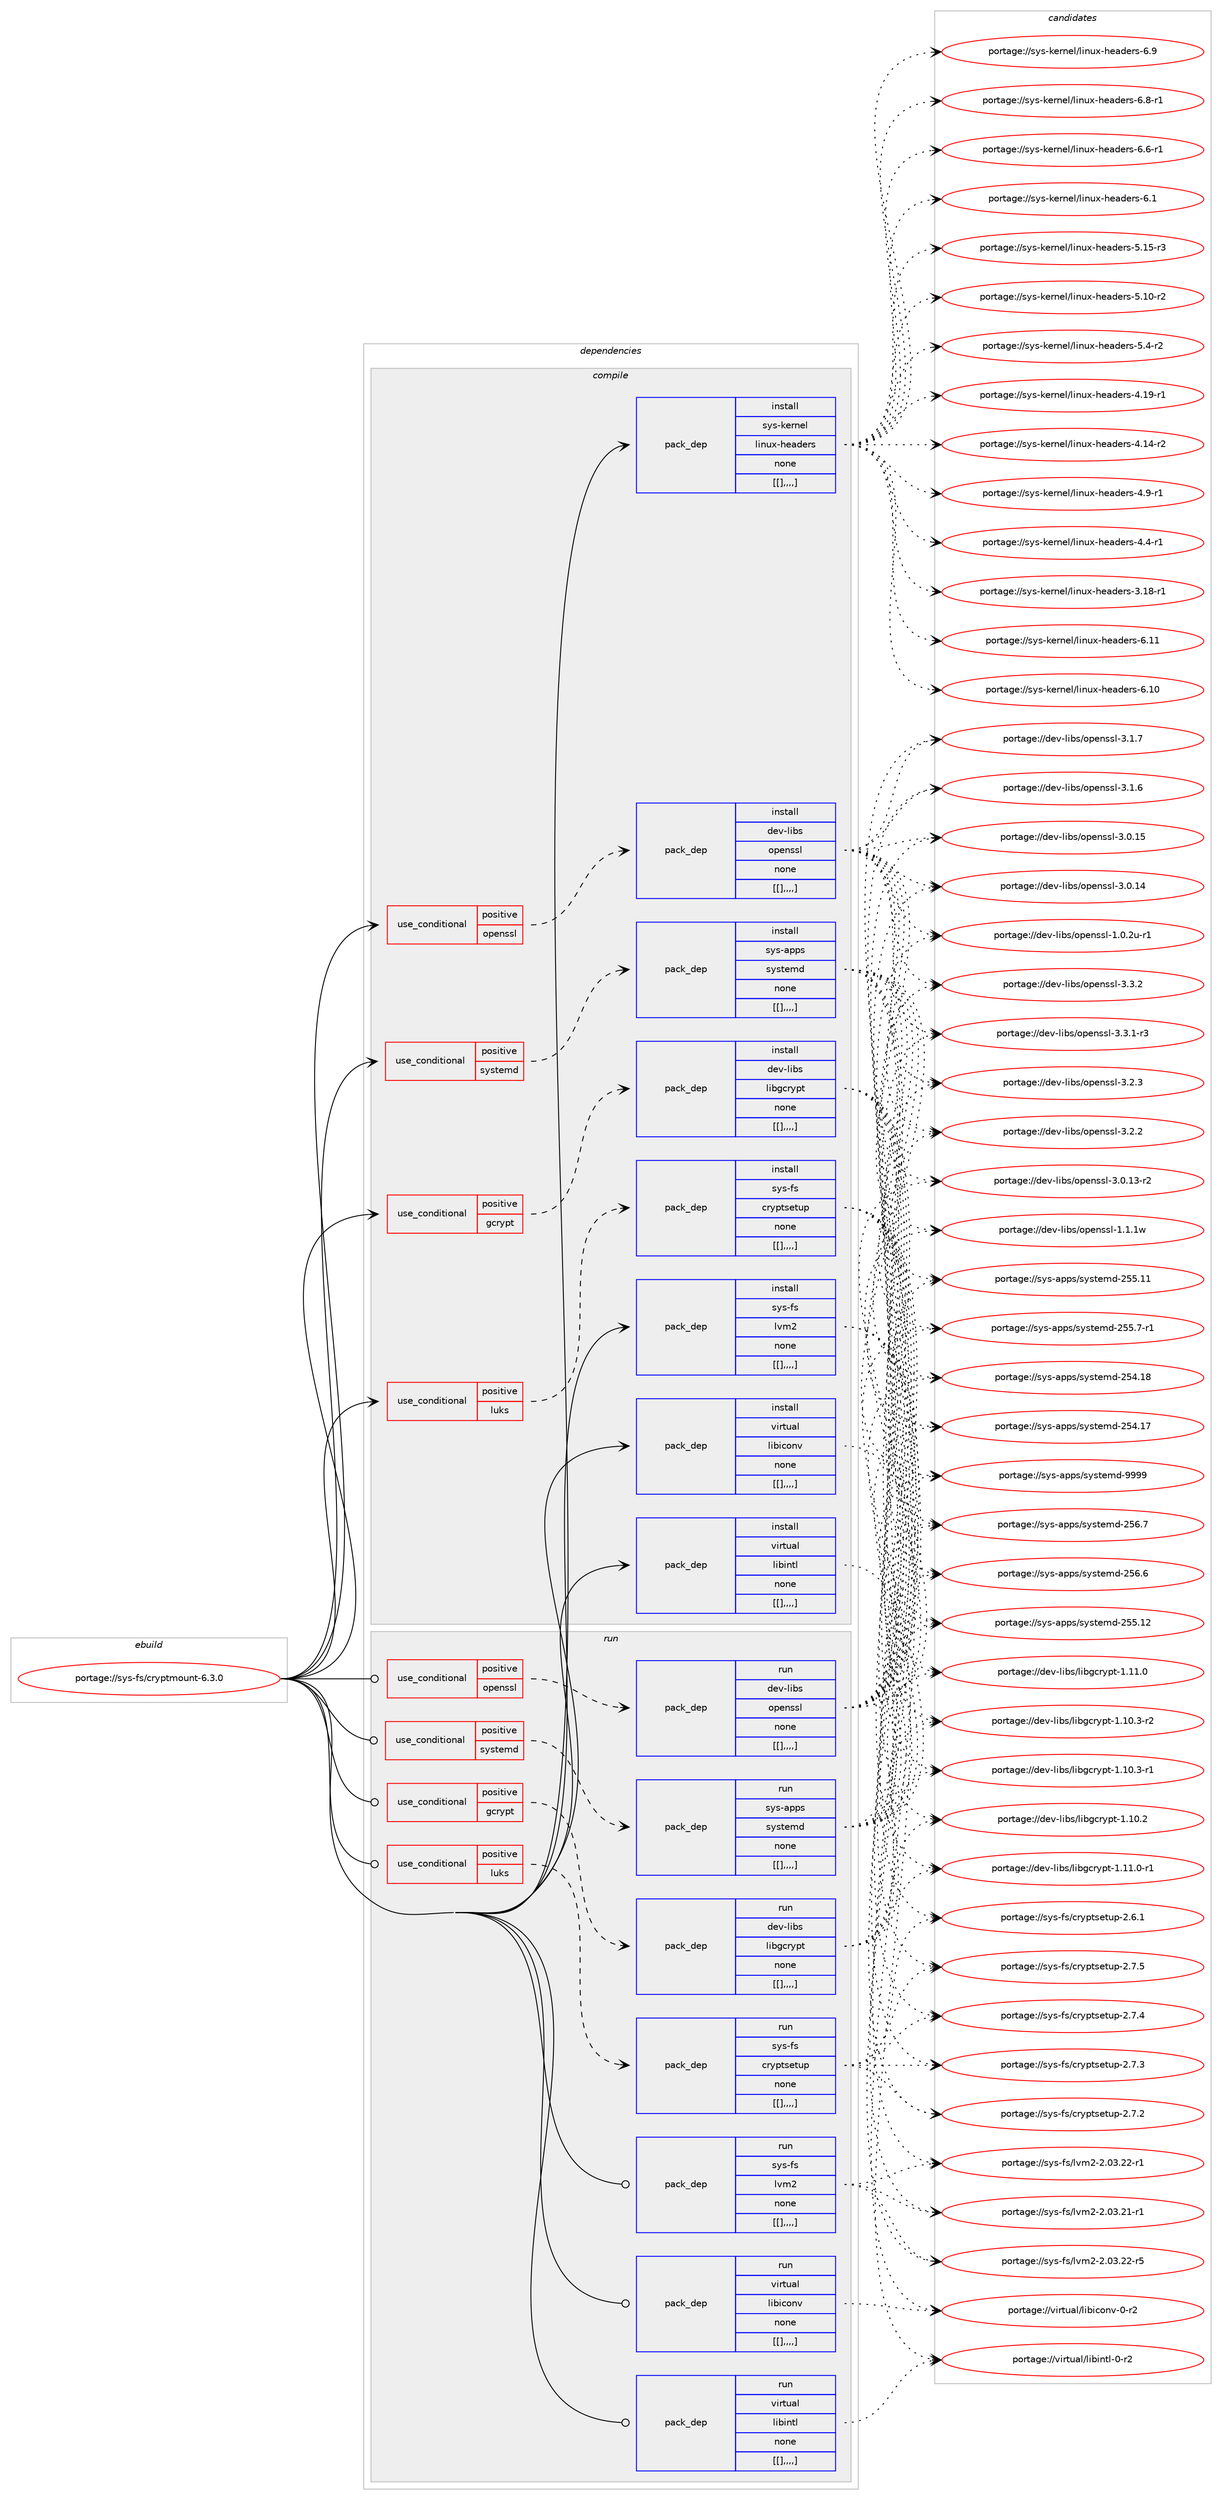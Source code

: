 digraph prolog {

# *************
# Graph options
# *************

newrank=true;
concentrate=true;
compound=true;
graph [rankdir=LR,fontname=Helvetica,fontsize=10,ranksep=1.5];#, ranksep=2.5, nodesep=0.2];
edge  [arrowhead=vee];
node  [fontname=Helvetica,fontsize=10];

# **********
# The ebuild
# **********

subgraph cluster_leftcol {
color=gray;
label=<<i>ebuild</i>>;
id [label="portage://sys-fs/cryptmount-6.3.0", color=red, width=4, href="../sys-fs/cryptmount-6.3.0.svg"];
}

# ****************
# The dependencies
# ****************

subgraph cluster_midcol {
color=gray;
label=<<i>dependencies</i>>;
subgraph cluster_compile {
fillcolor="#eeeeee";
style=filled;
label=<<i>compile</i>>;
subgraph cond122889 {
dependency459587 [label=<<TABLE BORDER="0" CELLBORDER="1" CELLSPACING="0" CELLPADDING="4"><TR><TD ROWSPAN="3" CELLPADDING="10">use_conditional</TD></TR><TR><TD>positive</TD></TR><TR><TD>gcrypt</TD></TR></TABLE>>, shape=none, color=red];
subgraph pack333459 {
dependency459607 [label=<<TABLE BORDER="0" CELLBORDER="1" CELLSPACING="0" CELLPADDING="4" WIDTH="220"><TR><TD ROWSPAN="6" CELLPADDING="30">pack_dep</TD></TR><TR><TD WIDTH="110">install</TD></TR><TR><TD>dev-libs</TD></TR><TR><TD>libgcrypt</TD></TR><TR><TD>none</TD></TR><TR><TD>[[],,,,]</TD></TR></TABLE>>, shape=none, color=blue];
}
dependency459587:e -> dependency459607:w [weight=20,style="dashed",arrowhead="vee"];
}
id:e -> dependency459587:w [weight=20,style="solid",arrowhead="vee"];
subgraph cond122908 {
dependency459613 [label=<<TABLE BORDER="0" CELLBORDER="1" CELLSPACING="0" CELLPADDING="4"><TR><TD ROWSPAN="3" CELLPADDING="10">use_conditional</TD></TR><TR><TD>positive</TD></TR><TR><TD>luks</TD></TR></TABLE>>, shape=none, color=red];
subgraph pack333477 {
dependency459650 [label=<<TABLE BORDER="0" CELLBORDER="1" CELLSPACING="0" CELLPADDING="4" WIDTH="220"><TR><TD ROWSPAN="6" CELLPADDING="30">pack_dep</TD></TR><TR><TD WIDTH="110">install</TD></TR><TR><TD>sys-fs</TD></TR><TR><TD>cryptsetup</TD></TR><TR><TD>none</TD></TR><TR><TD>[[],,,,]</TD></TR></TABLE>>, shape=none, color=blue];
}
dependency459613:e -> dependency459650:w [weight=20,style="dashed",arrowhead="vee"];
}
id:e -> dependency459613:w [weight=20,style="solid",arrowhead="vee"];
subgraph cond122923 {
dependency459658 [label=<<TABLE BORDER="0" CELLBORDER="1" CELLSPACING="0" CELLPADDING="4"><TR><TD ROWSPAN="3" CELLPADDING="10">use_conditional</TD></TR><TR><TD>positive</TD></TR><TR><TD>openssl</TD></TR></TABLE>>, shape=none, color=red];
subgraph pack333512 {
dependency459698 [label=<<TABLE BORDER="0" CELLBORDER="1" CELLSPACING="0" CELLPADDING="4" WIDTH="220"><TR><TD ROWSPAN="6" CELLPADDING="30">pack_dep</TD></TR><TR><TD WIDTH="110">install</TD></TR><TR><TD>dev-libs</TD></TR><TR><TD>openssl</TD></TR><TR><TD>none</TD></TR><TR><TD>[[],,,,]</TD></TR></TABLE>>, shape=none, color=blue];
}
dependency459658:e -> dependency459698:w [weight=20,style="dashed",arrowhead="vee"];
}
id:e -> dependency459658:w [weight=20,style="solid",arrowhead="vee"];
subgraph cond122938 {
dependency459703 [label=<<TABLE BORDER="0" CELLBORDER="1" CELLSPACING="0" CELLPADDING="4"><TR><TD ROWSPAN="3" CELLPADDING="10">use_conditional</TD></TR><TR><TD>positive</TD></TR><TR><TD>systemd</TD></TR></TABLE>>, shape=none, color=red];
subgraph pack333531 {
dependency459720 [label=<<TABLE BORDER="0" CELLBORDER="1" CELLSPACING="0" CELLPADDING="4" WIDTH="220"><TR><TD ROWSPAN="6" CELLPADDING="30">pack_dep</TD></TR><TR><TD WIDTH="110">install</TD></TR><TR><TD>sys-apps</TD></TR><TR><TD>systemd</TD></TR><TR><TD>none</TD></TR><TR><TD>[[],,,,]</TD></TR></TABLE>>, shape=none, color=blue];
}
dependency459703:e -> dependency459720:w [weight=20,style="dashed",arrowhead="vee"];
}
id:e -> dependency459703:w [weight=20,style="solid",arrowhead="vee"];
subgraph pack333554 {
dependency459744 [label=<<TABLE BORDER="0" CELLBORDER="1" CELLSPACING="0" CELLPADDING="4" WIDTH="220"><TR><TD ROWSPAN="6" CELLPADDING="30">pack_dep</TD></TR><TR><TD WIDTH="110">install</TD></TR><TR><TD>sys-fs</TD></TR><TR><TD>lvm2</TD></TR><TR><TD>none</TD></TR><TR><TD>[[],,,,]</TD></TR></TABLE>>, shape=none, color=blue];
}
id:e -> dependency459744:w [weight=20,style="solid",arrowhead="vee"];
subgraph pack333579 {
dependency459809 [label=<<TABLE BORDER="0" CELLBORDER="1" CELLSPACING="0" CELLPADDING="4" WIDTH="220"><TR><TD ROWSPAN="6" CELLPADDING="30">pack_dep</TD></TR><TR><TD WIDTH="110">install</TD></TR><TR><TD>sys-kernel</TD></TR><TR><TD>linux-headers</TD></TR><TR><TD>none</TD></TR><TR><TD>[[],,,,]</TD></TR></TABLE>>, shape=none, color=blue];
}
id:e -> dependency459809:w [weight=20,style="solid",arrowhead="vee"];
subgraph pack333619 {
dependency459861 [label=<<TABLE BORDER="0" CELLBORDER="1" CELLSPACING="0" CELLPADDING="4" WIDTH="220"><TR><TD ROWSPAN="6" CELLPADDING="30">pack_dep</TD></TR><TR><TD WIDTH="110">install</TD></TR><TR><TD>virtual</TD></TR><TR><TD>libiconv</TD></TR><TR><TD>none</TD></TR><TR><TD>[[],,,,]</TD></TR></TABLE>>, shape=none, color=blue];
}
id:e -> dependency459861:w [weight=20,style="solid",arrowhead="vee"];
subgraph pack333644 {
dependency459915 [label=<<TABLE BORDER="0" CELLBORDER="1" CELLSPACING="0" CELLPADDING="4" WIDTH="220"><TR><TD ROWSPAN="6" CELLPADDING="30">pack_dep</TD></TR><TR><TD WIDTH="110">install</TD></TR><TR><TD>virtual</TD></TR><TR><TD>libintl</TD></TR><TR><TD>none</TD></TR><TR><TD>[[],,,,]</TD></TR></TABLE>>, shape=none, color=blue];
}
id:e -> dependency459915:w [weight=20,style="solid",arrowhead="vee"];
}
subgraph cluster_compileandrun {
fillcolor="#eeeeee";
style=filled;
label=<<i>compile and run</i>>;
}
subgraph cluster_run {
fillcolor="#eeeeee";
style=filled;
label=<<i>run</i>>;
subgraph cond123003 {
dependency459939 [label=<<TABLE BORDER="0" CELLBORDER="1" CELLSPACING="0" CELLPADDING="4"><TR><TD ROWSPAN="3" CELLPADDING="10">use_conditional</TD></TR><TR><TD>positive</TD></TR><TR><TD>gcrypt</TD></TR></TABLE>>, shape=none, color=red];
subgraph pack333697 {
dependency459990 [label=<<TABLE BORDER="0" CELLBORDER="1" CELLSPACING="0" CELLPADDING="4" WIDTH="220"><TR><TD ROWSPAN="6" CELLPADDING="30">pack_dep</TD></TR><TR><TD WIDTH="110">run</TD></TR><TR><TD>dev-libs</TD></TR><TR><TD>libgcrypt</TD></TR><TR><TD>none</TD></TR><TR><TD>[[],,,,]</TD></TR></TABLE>>, shape=none, color=blue];
}
dependency459939:e -> dependency459990:w [weight=20,style="dashed",arrowhead="vee"];
}
id:e -> dependency459939:w [weight=20,style="solid",arrowhead="odot"];
subgraph cond123019 {
dependency459996 [label=<<TABLE BORDER="0" CELLBORDER="1" CELLSPACING="0" CELLPADDING="4"><TR><TD ROWSPAN="3" CELLPADDING="10">use_conditional</TD></TR><TR><TD>positive</TD></TR><TR><TD>luks</TD></TR></TABLE>>, shape=none, color=red];
subgraph pack333742 {
dependency459999 [label=<<TABLE BORDER="0" CELLBORDER="1" CELLSPACING="0" CELLPADDING="4" WIDTH="220"><TR><TD ROWSPAN="6" CELLPADDING="30">pack_dep</TD></TR><TR><TD WIDTH="110">run</TD></TR><TR><TD>sys-fs</TD></TR><TR><TD>cryptsetup</TD></TR><TR><TD>none</TD></TR><TR><TD>[[],,,,]</TD></TR></TABLE>>, shape=none, color=blue];
}
dependency459996:e -> dependency459999:w [weight=20,style="dashed",arrowhead="vee"];
}
id:e -> dependency459996:w [weight=20,style="solid",arrowhead="odot"];
subgraph cond123028 {
dependency460060 [label=<<TABLE BORDER="0" CELLBORDER="1" CELLSPACING="0" CELLPADDING="4"><TR><TD ROWSPAN="3" CELLPADDING="10">use_conditional</TD></TR><TR><TD>positive</TD></TR><TR><TD>openssl</TD></TR></TABLE>>, shape=none, color=red];
subgraph pack333787 {
dependency460081 [label=<<TABLE BORDER="0" CELLBORDER="1" CELLSPACING="0" CELLPADDING="4" WIDTH="220"><TR><TD ROWSPAN="6" CELLPADDING="30">pack_dep</TD></TR><TR><TD WIDTH="110">run</TD></TR><TR><TD>dev-libs</TD></TR><TR><TD>openssl</TD></TR><TR><TD>none</TD></TR><TR><TD>[[],,,,]</TD></TR></TABLE>>, shape=none, color=blue];
}
dependency460060:e -> dependency460081:w [weight=20,style="dashed",arrowhead="vee"];
}
id:e -> dependency460060:w [weight=20,style="solid",arrowhead="odot"];
subgraph cond123050 {
dependency460103 [label=<<TABLE BORDER="0" CELLBORDER="1" CELLSPACING="0" CELLPADDING="4"><TR><TD ROWSPAN="3" CELLPADDING="10">use_conditional</TD></TR><TR><TD>positive</TD></TR><TR><TD>systemd</TD></TR></TABLE>>, shape=none, color=red];
subgraph pack333888 {
dependency460201 [label=<<TABLE BORDER="0" CELLBORDER="1" CELLSPACING="0" CELLPADDING="4" WIDTH="220"><TR><TD ROWSPAN="6" CELLPADDING="30">pack_dep</TD></TR><TR><TD WIDTH="110">run</TD></TR><TR><TD>sys-apps</TD></TR><TR><TD>systemd</TD></TR><TR><TD>none</TD></TR><TR><TD>[[],,,,]</TD></TR></TABLE>>, shape=none, color=blue];
}
dependency460103:e -> dependency460201:w [weight=20,style="dashed",arrowhead="vee"];
}
id:e -> dependency460103:w [weight=20,style="solid",arrowhead="odot"];
subgraph pack333892 {
dependency460223 [label=<<TABLE BORDER="0" CELLBORDER="1" CELLSPACING="0" CELLPADDING="4" WIDTH="220"><TR><TD ROWSPAN="6" CELLPADDING="30">pack_dep</TD></TR><TR><TD WIDTH="110">run</TD></TR><TR><TD>sys-fs</TD></TR><TR><TD>lvm2</TD></TR><TR><TD>none</TD></TR><TR><TD>[[],,,,]</TD></TR></TABLE>>, shape=none, color=blue];
}
id:e -> dependency460223:w [weight=20,style="solid",arrowhead="odot"];
subgraph pack333912 {
dependency460230 [label=<<TABLE BORDER="0" CELLBORDER="1" CELLSPACING="0" CELLPADDING="4" WIDTH="220"><TR><TD ROWSPAN="6" CELLPADDING="30">pack_dep</TD></TR><TR><TD WIDTH="110">run</TD></TR><TR><TD>virtual</TD></TR><TR><TD>libiconv</TD></TR><TR><TD>none</TD></TR><TR><TD>[[],,,,]</TD></TR></TABLE>>, shape=none, color=blue];
}
id:e -> dependency460230:w [weight=20,style="solid",arrowhead="odot"];
subgraph pack333925 {
dependency460263 [label=<<TABLE BORDER="0" CELLBORDER="1" CELLSPACING="0" CELLPADDING="4" WIDTH="220"><TR><TD ROWSPAN="6" CELLPADDING="30">pack_dep</TD></TR><TR><TD WIDTH="110">run</TD></TR><TR><TD>virtual</TD></TR><TR><TD>libintl</TD></TR><TR><TD>none</TD></TR><TR><TD>[[],,,,]</TD></TR></TABLE>>, shape=none, color=blue];
}
id:e -> dependency460263:w [weight=20,style="solid",arrowhead="odot"];
}
}

# **************
# The candidates
# **************

subgraph cluster_choices {
rank=same;
color=gray;
label=<<i>candidates</i>>;

subgraph choice332620 {
color=black;
nodesep=1;
choice1001011184510810598115471081059810399114121112116454946494946484511449 [label="portage://dev-libs/libgcrypt-1.11.0-r1", color=red, width=4,href="../dev-libs/libgcrypt-1.11.0-r1.svg"];
choice100101118451081059811547108105981039911412111211645494649494648 [label="portage://dev-libs/libgcrypt-1.11.0", color=red, width=4,href="../dev-libs/libgcrypt-1.11.0.svg"];
choice1001011184510810598115471081059810399114121112116454946494846514511450 [label="portage://dev-libs/libgcrypt-1.10.3-r2", color=red, width=4,href="../dev-libs/libgcrypt-1.10.3-r2.svg"];
choice1001011184510810598115471081059810399114121112116454946494846514511449 [label="portage://dev-libs/libgcrypt-1.10.3-r1", color=red, width=4,href="../dev-libs/libgcrypt-1.10.3-r1.svg"];
choice100101118451081059811547108105981039911412111211645494649484650 [label="portage://dev-libs/libgcrypt-1.10.2", color=red, width=4,href="../dev-libs/libgcrypt-1.10.2.svg"];
dependency459607:e -> choice1001011184510810598115471081059810399114121112116454946494946484511449:w [style=dotted,weight="100"];
dependency459607:e -> choice100101118451081059811547108105981039911412111211645494649494648:w [style=dotted,weight="100"];
dependency459607:e -> choice1001011184510810598115471081059810399114121112116454946494846514511450:w [style=dotted,weight="100"];
dependency459607:e -> choice1001011184510810598115471081059810399114121112116454946494846514511449:w [style=dotted,weight="100"];
dependency459607:e -> choice100101118451081059811547108105981039911412111211645494649484650:w [style=dotted,weight="100"];
}
subgraph choice332656 {
color=black;
nodesep=1;
choice115121115451021154799114121112116115101116117112455046554653 [label="portage://sys-fs/cryptsetup-2.7.5", color=red, width=4,href="../sys-fs/cryptsetup-2.7.5.svg"];
choice115121115451021154799114121112116115101116117112455046554652 [label="portage://sys-fs/cryptsetup-2.7.4", color=red, width=4,href="../sys-fs/cryptsetup-2.7.4.svg"];
choice115121115451021154799114121112116115101116117112455046554651 [label="portage://sys-fs/cryptsetup-2.7.3", color=red, width=4,href="../sys-fs/cryptsetup-2.7.3.svg"];
choice115121115451021154799114121112116115101116117112455046554650 [label="portage://sys-fs/cryptsetup-2.7.2", color=red, width=4,href="../sys-fs/cryptsetup-2.7.2.svg"];
choice115121115451021154799114121112116115101116117112455046544649 [label="portage://sys-fs/cryptsetup-2.6.1", color=red, width=4,href="../sys-fs/cryptsetup-2.6.1.svg"];
dependency459650:e -> choice115121115451021154799114121112116115101116117112455046554653:w [style=dotted,weight="100"];
dependency459650:e -> choice115121115451021154799114121112116115101116117112455046554652:w [style=dotted,weight="100"];
dependency459650:e -> choice115121115451021154799114121112116115101116117112455046554651:w [style=dotted,weight="100"];
dependency459650:e -> choice115121115451021154799114121112116115101116117112455046554650:w [style=dotted,weight="100"];
dependency459650:e -> choice115121115451021154799114121112116115101116117112455046544649:w [style=dotted,weight="100"];
}
subgraph choice332672 {
color=black;
nodesep=1;
choice100101118451081059811547111112101110115115108455146514650 [label="portage://dev-libs/openssl-3.3.2", color=red, width=4,href="../dev-libs/openssl-3.3.2.svg"];
choice1001011184510810598115471111121011101151151084551465146494511451 [label="portage://dev-libs/openssl-3.3.1-r3", color=red, width=4,href="../dev-libs/openssl-3.3.1-r3.svg"];
choice100101118451081059811547111112101110115115108455146504651 [label="portage://dev-libs/openssl-3.2.3", color=red, width=4,href="../dev-libs/openssl-3.2.3.svg"];
choice100101118451081059811547111112101110115115108455146504650 [label="portage://dev-libs/openssl-3.2.2", color=red, width=4,href="../dev-libs/openssl-3.2.2.svg"];
choice100101118451081059811547111112101110115115108455146494655 [label="portage://dev-libs/openssl-3.1.7", color=red, width=4,href="../dev-libs/openssl-3.1.7.svg"];
choice100101118451081059811547111112101110115115108455146494654 [label="portage://dev-libs/openssl-3.1.6", color=red, width=4,href="../dev-libs/openssl-3.1.6.svg"];
choice10010111845108105981154711111210111011511510845514648464953 [label="portage://dev-libs/openssl-3.0.15", color=red, width=4,href="../dev-libs/openssl-3.0.15.svg"];
choice10010111845108105981154711111210111011511510845514648464952 [label="portage://dev-libs/openssl-3.0.14", color=red, width=4,href="../dev-libs/openssl-3.0.14.svg"];
choice100101118451081059811547111112101110115115108455146484649514511450 [label="portage://dev-libs/openssl-3.0.13-r2", color=red, width=4,href="../dev-libs/openssl-3.0.13-r2.svg"];
choice100101118451081059811547111112101110115115108454946494649119 [label="portage://dev-libs/openssl-1.1.1w", color=red, width=4,href="../dev-libs/openssl-1.1.1w.svg"];
choice1001011184510810598115471111121011101151151084549464846501174511449 [label="portage://dev-libs/openssl-1.0.2u-r1", color=red, width=4,href="../dev-libs/openssl-1.0.2u-r1.svg"];
dependency459698:e -> choice100101118451081059811547111112101110115115108455146514650:w [style=dotted,weight="100"];
dependency459698:e -> choice1001011184510810598115471111121011101151151084551465146494511451:w [style=dotted,weight="100"];
dependency459698:e -> choice100101118451081059811547111112101110115115108455146504651:w [style=dotted,weight="100"];
dependency459698:e -> choice100101118451081059811547111112101110115115108455146504650:w [style=dotted,weight="100"];
dependency459698:e -> choice100101118451081059811547111112101110115115108455146494655:w [style=dotted,weight="100"];
dependency459698:e -> choice100101118451081059811547111112101110115115108455146494654:w [style=dotted,weight="100"];
dependency459698:e -> choice10010111845108105981154711111210111011511510845514648464953:w [style=dotted,weight="100"];
dependency459698:e -> choice10010111845108105981154711111210111011511510845514648464952:w [style=dotted,weight="100"];
dependency459698:e -> choice100101118451081059811547111112101110115115108455146484649514511450:w [style=dotted,weight="100"];
dependency459698:e -> choice100101118451081059811547111112101110115115108454946494649119:w [style=dotted,weight="100"];
dependency459698:e -> choice1001011184510810598115471111121011101151151084549464846501174511449:w [style=dotted,weight="100"];
}
subgraph choice332683 {
color=black;
nodesep=1;
choice1151211154597112112115471151211151161011091004557575757 [label="portage://sys-apps/systemd-9999", color=red, width=4,href="../sys-apps/systemd-9999.svg"];
choice115121115459711211211547115121115116101109100455053544655 [label="portage://sys-apps/systemd-256.7", color=red, width=4,href="../sys-apps/systemd-256.7.svg"];
choice115121115459711211211547115121115116101109100455053544654 [label="portage://sys-apps/systemd-256.6", color=red, width=4,href="../sys-apps/systemd-256.6.svg"];
choice11512111545971121121154711512111511610110910045505353464950 [label="portage://sys-apps/systemd-255.12", color=red, width=4,href="../sys-apps/systemd-255.12.svg"];
choice11512111545971121121154711512111511610110910045505353464949 [label="portage://sys-apps/systemd-255.11", color=red, width=4,href="../sys-apps/systemd-255.11.svg"];
choice1151211154597112112115471151211151161011091004550535346554511449 [label="portage://sys-apps/systemd-255.7-r1", color=red, width=4,href="../sys-apps/systemd-255.7-r1.svg"];
choice11512111545971121121154711512111511610110910045505352464956 [label="portage://sys-apps/systemd-254.18", color=red, width=4,href="../sys-apps/systemd-254.18.svg"];
choice11512111545971121121154711512111511610110910045505352464955 [label="portage://sys-apps/systemd-254.17", color=red, width=4,href="../sys-apps/systemd-254.17.svg"];
dependency459720:e -> choice1151211154597112112115471151211151161011091004557575757:w [style=dotted,weight="100"];
dependency459720:e -> choice115121115459711211211547115121115116101109100455053544655:w [style=dotted,weight="100"];
dependency459720:e -> choice115121115459711211211547115121115116101109100455053544654:w [style=dotted,weight="100"];
dependency459720:e -> choice11512111545971121121154711512111511610110910045505353464950:w [style=dotted,weight="100"];
dependency459720:e -> choice11512111545971121121154711512111511610110910045505353464949:w [style=dotted,weight="100"];
dependency459720:e -> choice1151211154597112112115471151211151161011091004550535346554511449:w [style=dotted,weight="100"];
dependency459720:e -> choice11512111545971121121154711512111511610110910045505352464956:w [style=dotted,weight="100"];
dependency459720:e -> choice11512111545971121121154711512111511610110910045505352464955:w [style=dotted,weight="100"];
}
subgraph choice332690 {
color=black;
nodesep=1;
choice11512111545102115471081181095045504648514650504511453 [label="portage://sys-fs/lvm2-2.03.22-r5", color=red, width=4,href="../sys-fs/lvm2-2.03.22-r5.svg"];
choice11512111545102115471081181095045504648514650504511449 [label="portage://sys-fs/lvm2-2.03.22-r1", color=red, width=4,href="../sys-fs/lvm2-2.03.22-r1.svg"];
choice11512111545102115471081181095045504648514650494511449 [label="portage://sys-fs/lvm2-2.03.21-r1", color=red, width=4,href="../sys-fs/lvm2-2.03.21-r1.svg"];
dependency459744:e -> choice11512111545102115471081181095045504648514650504511453:w [style=dotted,weight="100"];
dependency459744:e -> choice11512111545102115471081181095045504648514650504511449:w [style=dotted,weight="100"];
dependency459744:e -> choice11512111545102115471081181095045504648514650494511449:w [style=dotted,weight="100"];
}
subgraph choice332702 {
color=black;
nodesep=1;
choice115121115451071011141101011084710810511011712045104101971001011141154554464949 [label="portage://sys-kernel/linux-headers-6.11", color=red, width=4,href="../sys-kernel/linux-headers-6.11.svg"];
choice115121115451071011141101011084710810511011712045104101971001011141154554464948 [label="portage://sys-kernel/linux-headers-6.10", color=red, width=4,href="../sys-kernel/linux-headers-6.10.svg"];
choice1151211154510710111411010110847108105110117120451041019710010111411545544657 [label="portage://sys-kernel/linux-headers-6.9", color=red, width=4,href="../sys-kernel/linux-headers-6.9.svg"];
choice11512111545107101114110101108471081051101171204510410197100101114115455446564511449 [label="portage://sys-kernel/linux-headers-6.8-r1", color=red, width=4,href="../sys-kernel/linux-headers-6.8-r1.svg"];
choice11512111545107101114110101108471081051101171204510410197100101114115455446544511449 [label="portage://sys-kernel/linux-headers-6.6-r1", color=red, width=4,href="../sys-kernel/linux-headers-6.6-r1.svg"];
choice1151211154510710111411010110847108105110117120451041019710010111411545544649 [label="portage://sys-kernel/linux-headers-6.1", color=red, width=4,href="../sys-kernel/linux-headers-6.1.svg"];
choice1151211154510710111411010110847108105110117120451041019710010111411545534649534511451 [label="portage://sys-kernel/linux-headers-5.15-r3", color=red, width=4,href="../sys-kernel/linux-headers-5.15-r3.svg"];
choice1151211154510710111411010110847108105110117120451041019710010111411545534649484511450 [label="portage://sys-kernel/linux-headers-5.10-r2", color=red, width=4,href="../sys-kernel/linux-headers-5.10-r2.svg"];
choice11512111545107101114110101108471081051101171204510410197100101114115455346524511450 [label="portage://sys-kernel/linux-headers-5.4-r2", color=red, width=4,href="../sys-kernel/linux-headers-5.4-r2.svg"];
choice1151211154510710111411010110847108105110117120451041019710010111411545524649574511449 [label="portage://sys-kernel/linux-headers-4.19-r1", color=red, width=4,href="../sys-kernel/linux-headers-4.19-r1.svg"];
choice1151211154510710111411010110847108105110117120451041019710010111411545524649524511450 [label="portage://sys-kernel/linux-headers-4.14-r2", color=red, width=4,href="../sys-kernel/linux-headers-4.14-r2.svg"];
choice11512111545107101114110101108471081051101171204510410197100101114115455246574511449 [label="portage://sys-kernel/linux-headers-4.9-r1", color=red, width=4,href="../sys-kernel/linux-headers-4.9-r1.svg"];
choice11512111545107101114110101108471081051101171204510410197100101114115455246524511449 [label="portage://sys-kernel/linux-headers-4.4-r1", color=red, width=4,href="../sys-kernel/linux-headers-4.4-r1.svg"];
choice1151211154510710111411010110847108105110117120451041019710010111411545514649564511449 [label="portage://sys-kernel/linux-headers-3.18-r1", color=red, width=4,href="../sys-kernel/linux-headers-3.18-r1.svg"];
dependency459809:e -> choice115121115451071011141101011084710810511011712045104101971001011141154554464949:w [style=dotted,weight="100"];
dependency459809:e -> choice115121115451071011141101011084710810511011712045104101971001011141154554464948:w [style=dotted,weight="100"];
dependency459809:e -> choice1151211154510710111411010110847108105110117120451041019710010111411545544657:w [style=dotted,weight="100"];
dependency459809:e -> choice11512111545107101114110101108471081051101171204510410197100101114115455446564511449:w [style=dotted,weight="100"];
dependency459809:e -> choice11512111545107101114110101108471081051101171204510410197100101114115455446544511449:w [style=dotted,weight="100"];
dependency459809:e -> choice1151211154510710111411010110847108105110117120451041019710010111411545544649:w [style=dotted,weight="100"];
dependency459809:e -> choice1151211154510710111411010110847108105110117120451041019710010111411545534649534511451:w [style=dotted,weight="100"];
dependency459809:e -> choice1151211154510710111411010110847108105110117120451041019710010111411545534649484511450:w [style=dotted,weight="100"];
dependency459809:e -> choice11512111545107101114110101108471081051101171204510410197100101114115455346524511450:w [style=dotted,weight="100"];
dependency459809:e -> choice1151211154510710111411010110847108105110117120451041019710010111411545524649574511449:w [style=dotted,weight="100"];
dependency459809:e -> choice1151211154510710111411010110847108105110117120451041019710010111411545524649524511450:w [style=dotted,weight="100"];
dependency459809:e -> choice11512111545107101114110101108471081051101171204510410197100101114115455246574511449:w [style=dotted,weight="100"];
dependency459809:e -> choice11512111545107101114110101108471081051101171204510410197100101114115455246524511449:w [style=dotted,weight="100"];
dependency459809:e -> choice1151211154510710111411010110847108105110117120451041019710010111411545514649564511449:w [style=dotted,weight="100"];
}
subgraph choice332724 {
color=black;
nodesep=1;
choice1181051141161179710847108105981059911111011845484511450 [label="portage://virtual/libiconv-0-r2", color=red, width=4,href="../virtual/libiconv-0-r2.svg"];
dependency459861:e -> choice1181051141161179710847108105981059911111011845484511450:w [style=dotted,weight="100"];
}
subgraph choice332726 {
color=black;
nodesep=1;
choice11810511411611797108471081059810511011610845484511450 [label="portage://virtual/libintl-0-r2", color=red, width=4,href="../virtual/libintl-0-r2.svg"];
dependency459915:e -> choice11810511411611797108471081059810511011610845484511450:w [style=dotted,weight="100"];
}
subgraph choice332730 {
color=black;
nodesep=1;
choice1001011184510810598115471081059810399114121112116454946494946484511449 [label="portage://dev-libs/libgcrypt-1.11.0-r1", color=red, width=4,href="../dev-libs/libgcrypt-1.11.0-r1.svg"];
choice100101118451081059811547108105981039911412111211645494649494648 [label="portage://dev-libs/libgcrypt-1.11.0", color=red, width=4,href="../dev-libs/libgcrypt-1.11.0.svg"];
choice1001011184510810598115471081059810399114121112116454946494846514511450 [label="portage://dev-libs/libgcrypt-1.10.3-r2", color=red, width=4,href="../dev-libs/libgcrypt-1.10.3-r2.svg"];
choice1001011184510810598115471081059810399114121112116454946494846514511449 [label="portage://dev-libs/libgcrypt-1.10.3-r1", color=red, width=4,href="../dev-libs/libgcrypt-1.10.3-r1.svg"];
choice100101118451081059811547108105981039911412111211645494649484650 [label="portage://dev-libs/libgcrypt-1.10.2", color=red, width=4,href="../dev-libs/libgcrypt-1.10.2.svg"];
dependency459990:e -> choice1001011184510810598115471081059810399114121112116454946494946484511449:w [style=dotted,weight="100"];
dependency459990:e -> choice100101118451081059811547108105981039911412111211645494649494648:w [style=dotted,weight="100"];
dependency459990:e -> choice1001011184510810598115471081059810399114121112116454946494846514511450:w [style=dotted,weight="100"];
dependency459990:e -> choice1001011184510810598115471081059810399114121112116454946494846514511449:w [style=dotted,weight="100"];
dependency459990:e -> choice100101118451081059811547108105981039911412111211645494649484650:w [style=dotted,weight="100"];
}
subgraph choice332734 {
color=black;
nodesep=1;
choice115121115451021154799114121112116115101116117112455046554653 [label="portage://sys-fs/cryptsetup-2.7.5", color=red, width=4,href="../sys-fs/cryptsetup-2.7.5.svg"];
choice115121115451021154799114121112116115101116117112455046554652 [label="portage://sys-fs/cryptsetup-2.7.4", color=red, width=4,href="../sys-fs/cryptsetup-2.7.4.svg"];
choice115121115451021154799114121112116115101116117112455046554651 [label="portage://sys-fs/cryptsetup-2.7.3", color=red, width=4,href="../sys-fs/cryptsetup-2.7.3.svg"];
choice115121115451021154799114121112116115101116117112455046554650 [label="portage://sys-fs/cryptsetup-2.7.2", color=red, width=4,href="../sys-fs/cryptsetup-2.7.2.svg"];
choice115121115451021154799114121112116115101116117112455046544649 [label="portage://sys-fs/cryptsetup-2.6.1", color=red, width=4,href="../sys-fs/cryptsetup-2.6.1.svg"];
dependency459999:e -> choice115121115451021154799114121112116115101116117112455046554653:w [style=dotted,weight="100"];
dependency459999:e -> choice115121115451021154799114121112116115101116117112455046554652:w [style=dotted,weight="100"];
dependency459999:e -> choice115121115451021154799114121112116115101116117112455046554651:w [style=dotted,weight="100"];
dependency459999:e -> choice115121115451021154799114121112116115101116117112455046554650:w [style=dotted,weight="100"];
dependency459999:e -> choice115121115451021154799114121112116115101116117112455046544649:w [style=dotted,weight="100"];
}
subgraph choice332737 {
color=black;
nodesep=1;
choice100101118451081059811547111112101110115115108455146514650 [label="portage://dev-libs/openssl-3.3.2", color=red, width=4,href="../dev-libs/openssl-3.3.2.svg"];
choice1001011184510810598115471111121011101151151084551465146494511451 [label="portage://dev-libs/openssl-3.3.1-r3", color=red, width=4,href="../dev-libs/openssl-3.3.1-r3.svg"];
choice100101118451081059811547111112101110115115108455146504651 [label="portage://dev-libs/openssl-3.2.3", color=red, width=4,href="../dev-libs/openssl-3.2.3.svg"];
choice100101118451081059811547111112101110115115108455146504650 [label="portage://dev-libs/openssl-3.2.2", color=red, width=4,href="../dev-libs/openssl-3.2.2.svg"];
choice100101118451081059811547111112101110115115108455146494655 [label="portage://dev-libs/openssl-3.1.7", color=red, width=4,href="../dev-libs/openssl-3.1.7.svg"];
choice100101118451081059811547111112101110115115108455146494654 [label="portage://dev-libs/openssl-3.1.6", color=red, width=4,href="../dev-libs/openssl-3.1.6.svg"];
choice10010111845108105981154711111210111011511510845514648464953 [label="portage://dev-libs/openssl-3.0.15", color=red, width=4,href="../dev-libs/openssl-3.0.15.svg"];
choice10010111845108105981154711111210111011511510845514648464952 [label="portage://dev-libs/openssl-3.0.14", color=red, width=4,href="../dev-libs/openssl-3.0.14.svg"];
choice100101118451081059811547111112101110115115108455146484649514511450 [label="portage://dev-libs/openssl-3.0.13-r2", color=red, width=4,href="../dev-libs/openssl-3.0.13-r2.svg"];
choice100101118451081059811547111112101110115115108454946494649119 [label="portage://dev-libs/openssl-1.1.1w", color=red, width=4,href="../dev-libs/openssl-1.1.1w.svg"];
choice1001011184510810598115471111121011101151151084549464846501174511449 [label="portage://dev-libs/openssl-1.0.2u-r1", color=red, width=4,href="../dev-libs/openssl-1.0.2u-r1.svg"];
dependency460081:e -> choice100101118451081059811547111112101110115115108455146514650:w [style=dotted,weight="100"];
dependency460081:e -> choice1001011184510810598115471111121011101151151084551465146494511451:w [style=dotted,weight="100"];
dependency460081:e -> choice100101118451081059811547111112101110115115108455146504651:w [style=dotted,weight="100"];
dependency460081:e -> choice100101118451081059811547111112101110115115108455146504650:w [style=dotted,weight="100"];
dependency460081:e -> choice100101118451081059811547111112101110115115108455146494655:w [style=dotted,weight="100"];
dependency460081:e -> choice100101118451081059811547111112101110115115108455146494654:w [style=dotted,weight="100"];
dependency460081:e -> choice10010111845108105981154711111210111011511510845514648464953:w [style=dotted,weight="100"];
dependency460081:e -> choice10010111845108105981154711111210111011511510845514648464952:w [style=dotted,weight="100"];
dependency460081:e -> choice100101118451081059811547111112101110115115108455146484649514511450:w [style=dotted,weight="100"];
dependency460081:e -> choice100101118451081059811547111112101110115115108454946494649119:w [style=dotted,weight="100"];
dependency460081:e -> choice1001011184510810598115471111121011101151151084549464846501174511449:w [style=dotted,weight="100"];
}
subgraph choice332767 {
color=black;
nodesep=1;
choice1151211154597112112115471151211151161011091004557575757 [label="portage://sys-apps/systemd-9999", color=red, width=4,href="../sys-apps/systemd-9999.svg"];
choice115121115459711211211547115121115116101109100455053544655 [label="portage://sys-apps/systemd-256.7", color=red, width=4,href="../sys-apps/systemd-256.7.svg"];
choice115121115459711211211547115121115116101109100455053544654 [label="portage://sys-apps/systemd-256.6", color=red, width=4,href="../sys-apps/systemd-256.6.svg"];
choice11512111545971121121154711512111511610110910045505353464950 [label="portage://sys-apps/systemd-255.12", color=red, width=4,href="../sys-apps/systemd-255.12.svg"];
choice11512111545971121121154711512111511610110910045505353464949 [label="portage://sys-apps/systemd-255.11", color=red, width=4,href="../sys-apps/systemd-255.11.svg"];
choice1151211154597112112115471151211151161011091004550535346554511449 [label="portage://sys-apps/systemd-255.7-r1", color=red, width=4,href="../sys-apps/systemd-255.7-r1.svg"];
choice11512111545971121121154711512111511610110910045505352464956 [label="portage://sys-apps/systemd-254.18", color=red, width=4,href="../sys-apps/systemd-254.18.svg"];
choice11512111545971121121154711512111511610110910045505352464955 [label="portage://sys-apps/systemd-254.17", color=red, width=4,href="../sys-apps/systemd-254.17.svg"];
dependency460201:e -> choice1151211154597112112115471151211151161011091004557575757:w [style=dotted,weight="100"];
dependency460201:e -> choice115121115459711211211547115121115116101109100455053544655:w [style=dotted,weight="100"];
dependency460201:e -> choice115121115459711211211547115121115116101109100455053544654:w [style=dotted,weight="100"];
dependency460201:e -> choice11512111545971121121154711512111511610110910045505353464950:w [style=dotted,weight="100"];
dependency460201:e -> choice11512111545971121121154711512111511610110910045505353464949:w [style=dotted,weight="100"];
dependency460201:e -> choice1151211154597112112115471151211151161011091004550535346554511449:w [style=dotted,weight="100"];
dependency460201:e -> choice11512111545971121121154711512111511610110910045505352464956:w [style=dotted,weight="100"];
dependency460201:e -> choice11512111545971121121154711512111511610110910045505352464955:w [style=dotted,weight="100"];
}
subgraph choice332774 {
color=black;
nodesep=1;
choice11512111545102115471081181095045504648514650504511453 [label="portage://sys-fs/lvm2-2.03.22-r5", color=red, width=4,href="../sys-fs/lvm2-2.03.22-r5.svg"];
choice11512111545102115471081181095045504648514650504511449 [label="portage://sys-fs/lvm2-2.03.22-r1", color=red, width=4,href="../sys-fs/lvm2-2.03.22-r1.svg"];
choice11512111545102115471081181095045504648514650494511449 [label="portage://sys-fs/lvm2-2.03.21-r1", color=red, width=4,href="../sys-fs/lvm2-2.03.21-r1.svg"];
dependency460223:e -> choice11512111545102115471081181095045504648514650504511453:w [style=dotted,weight="100"];
dependency460223:e -> choice11512111545102115471081181095045504648514650504511449:w [style=dotted,weight="100"];
dependency460223:e -> choice11512111545102115471081181095045504648514650494511449:w [style=dotted,weight="100"];
}
subgraph choice332776 {
color=black;
nodesep=1;
choice1181051141161179710847108105981059911111011845484511450 [label="portage://virtual/libiconv-0-r2", color=red, width=4,href="../virtual/libiconv-0-r2.svg"];
dependency460230:e -> choice1181051141161179710847108105981059911111011845484511450:w [style=dotted,weight="100"];
}
subgraph choice332784 {
color=black;
nodesep=1;
choice11810511411611797108471081059810511011610845484511450 [label="portage://virtual/libintl-0-r2", color=red, width=4,href="../virtual/libintl-0-r2.svg"];
dependency460263:e -> choice11810511411611797108471081059810511011610845484511450:w [style=dotted,weight="100"];
}
}

}
